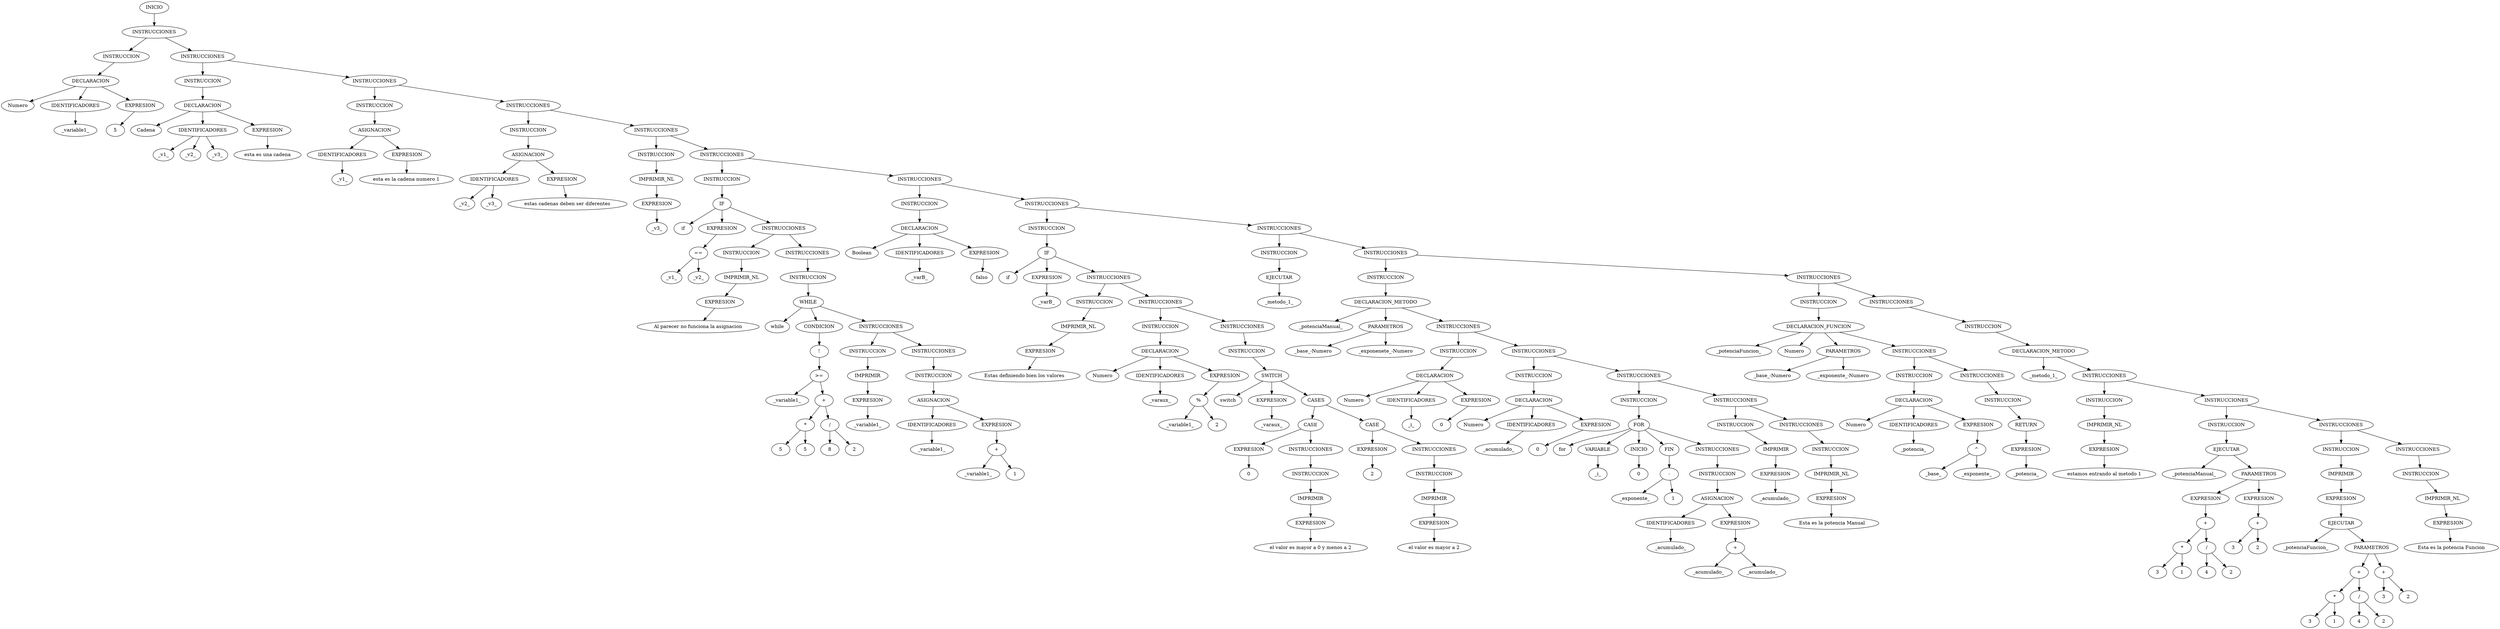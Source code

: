 digraph G { 
graph [shape = circle];
node0[label="INICIO"];
node1[label="INSTRUCCIONES"];
node2[label="INSTRUCCION"];
node3[label="INSTRUCCIONES"];
node4[label="DECLARACION"];
node5[label="Numero"];
node6[label="IDENTIFICADORES"];
node7[label="_variable1_"];
node8[label="EXPRESION"];
node9[label="5"];
node10[label="INSTRUCCION"];
node11[label="INSTRUCCIONES"];
node12[label="DECLARACION"];
node13[label="Cadena"];
node14[label="IDENTIFICADORES"];
node15[label="_v1_"];
node16[label="_v2_"];
node17[label="_v3_"];
node18[label="EXPRESION"];
node19[label="esta es una cadena"];
node20[label="INSTRUCCION"];
node21[label="INSTRUCCIONES"];
node22[label="ASIGNACION"];
node23[label="IDENTIFICADORES"];
node24[label="_v1_"];
node25[label="EXPRESION"];
node26[label="esta es la cadena numero 1"];
node27[label="INSTRUCCION"];
node28[label="INSTRUCCIONES"];
node29[label="ASIGNACION"];
node30[label="IDENTIFICADORES"];
node31[label="_v2_"];
node32[label="_v3_"];
node33[label="EXPRESION"];
node34[label="estas cadenas deben ser diferentes"];
node35[label="INSTRUCCION"];
node36[label="INSTRUCCIONES"];
node37[label="IMPRIMIR_NL"];
node38[label="EXPRESION"];
node39[label="_v3_"];
node40[label="INSTRUCCION"];
node41[label="INSTRUCCIONES"];
node42[label="IF"];
node43[label="if"];
node44[label="EXPRESION"];
node45[label="=="];
node46[label="_v1_"];
node47[label="_v2_"];
node48[label="INSTRUCCIONES"];
node49[label="INSTRUCCION"];
node50[label="INSTRUCCIONES"];
node51[label="IMPRIMIR_NL"];
node52[label="EXPRESION"];
node53[label="Al parecer no funciona la asignacion"];
node54[label="INSTRUCCION"];
node55[label="WHILE"];
node56[label="while"];
node57[label="CONDICION"];
node58[label="!"];
node59[label=">="];
node60[label="_variable1_"];
node61[label="+"];
node62[label="*"];
node63[label="5"];
node64[label="5"];
node65[label="/"];
node66[label="8"];
node67[label="2"];
node68[label="INSTRUCCIONES"];
node69[label="INSTRUCCION"];
node70[label="INSTRUCCIONES"];
node71[label="IMPRIMIR"];
node72[label="EXPRESION"];
node73[label="_variable1_"];
node74[label="INSTRUCCION"];
node75[label="ASIGNACION"];
node76[label="IDENTIFICADORES"];
node77[label="_variable1_"];
node78[label="EXPRESION"];
node79[label="+"];
node80[label="_variable1_"];
node81[label="1"];
node82[label="INSTRUCCION"];
node83[label="INSTRUCCIONES"];
node84[label="DECLARACION"];
node85[label="Boolean"];
node86[label="IDENTIFICADORES"];
node87[label="_varB_"];
node88[label="EXPRESION"];
node89[label="falso"];
node90[label="INSTRUCCION"];
node91[label="INSTRUCCIONES"];
node92[label="IF"];
node93[label="if"];
node94[label="EXPRESION"];
node95[label="_varB_"];
node96[label="INSTRUCCIONES"];
node97[label="INSTRUCCION"];
node98[label="INSTRUCCIONES"];
node99[label="IMPRIMIR_NL"];
node100[label="EXPRESION"];
node101[label="Estas definiendo bien los valores"];
node102[label="INSTRUCCION"];
node103[label="INSTRUCCIONES"];
node104[label="DECLARACION"];
node105[label="Numero"];
node106[label="IDENTIFICADORES"];
node107[label="_varaux_"];
node108[label="EXPRESION"];
node109[label="%"];
node110[label="_variable1_"];
node111[label="2"];
node112[label="INSTRUCCION"];
node113[label="SWITCH"];
node114[label="switch"];
node115[label="EXPRESION"];
node116[label="_varaux_"];
node117[label="CASES"];
node118[label="CASE"];
node119[label="EXPRESION"];
node120[label="0"];
node121[label="INSTRUCCIONES"];
node122[label="INSTRUCCION"];
node123[label="IMPRIMIR"];
node124[label="EXPRESION"];
node125[label="el valor es mayor a 0 y menos a 2"];
node126[label="CASE"];
node127[label="EXPRESION"];
node128[label="2"];
node129[label="INSTRUCCIONES"];
node130[label="INSTRUCCION"];
node131[label="IMPRIMIR"];
node132[label="EXPRESION"];
node133[label="el valor es mayor a 2"];
node134[label="INSTRUCCION"];
node135[label="INSTRUCCIONES"];
node136[label="EJECUTAR"];
node137[label="_metodo_1_"];
node138[label="INSTRUCCION"];
node139[label="INSTRUCCIONES"];
node140[label="DECLARACION_METODO"];
node141[label="_potenciaManual_"];
node142[label="PARAMETROS"];
node143[label="_base_-Numero"];
node144[label="_exponenete_-Numero"];
node145[label="INSTRUCCIONES"];
node146[label="INSTRUCCION"];
node147[label="INSTRUCCIONES"];
node148[label="DECLARACION"];
node149[label="Numero"];
node150[label="IDENTIFICADORES"];
node151[label="_i_"];
node152[label="EXPRESION"];
node153[label="0"];
node154[label="INSTRUCCION"];
node155[label="INSTRUCCIONES"];
node156[label="DECLARACION"];
node157[label="Numero"];
node158[label="IDENTIFICADORES"];
node159[label="_acumulado_"];
node160[label="EXPRESION"];
node161[label="0"];
node162[label="INSTRUCCION"];
node163[label="INSTRUCCIONES"];
node164[label="FOR"];
node165[label="for"];
node166[label="VARIABLE"];
node167[label="_i_"];
node168[label="INICIO"];
node169[label="0"];
node170[label="FIN"];
node171[label="-"];
node172[label="_exponente_"];
node173[label="1"];
node174[label="INSTRUCCIONES"];
node175[label="INSTRUCCION"];
node176[label="ASIGNACION"];
node177[label="IDENTIFICADORES"];
node178[label="_acumulado_"];
node179[label="EXPRESION"];
node180[label="+"];
node181[label="_acumulado_"];
node182[label="_acumulado_"];
node183[label="INSTRUCCION"];
node184[label="INSTRUCCIONES"];
node185[label="IMPRIMIR"];
node186[label="EXPRESION"];
node187[label="_acumulado_"];
node188[label="INSTRUCCION"];
node189[label="IMPRIMIR_NL"];
node190[label="EXPRESION"];
node191[label=" Esta es la potencia Manual"];
node192[label="INSTRUCCION"];
node193[label="INSTRUCCIONES"];
node194[label="DECLARACION_FUNCION"];
node195[label="_potenciaFuncion_"];
node196[label="Numero"];
node197[label="PARAMETROS"];
node198[label="_base_-Numero"];
node199[label="_exponente_-Numero"];
node200[label="INSTRUCCIONES"];
node201[label="INSTRUCCION"];
node202[label="INSTRUCCIONES"];
node203[label="DECLARACION"];
node204[label="Numero"];
node205[label="IDENTIFICADORES"];
node206[label="_potencia_"];
node207[label="EXPRESION"];
node208[label="^"];
node209[label="_base_"];
node210[label="_exponente_"];
node211[label="INSTRUCCION"];
node212[label="RETURN"];
node213[label="EXPRESION"];
node214[label="_potencia_"];
node215[label="INSTRUCCION"];
node216[label="DECLARACION_METODO"];
node217[label="_metodo_1_"];
node218[label="INSTRUCCIONES"];
node219[label="INSTRUCCION"];
node220[label="INSTRUCCIONES"];
node221[label="IMPRIMIR_NL"];
node222[label="EXPRESION"];
node223[label="estamos entrando al metodo 1"];
node224[label="INSTRUCCION"];
node225[label="INSTRUCCIONES"];
node226[label="EJECUTAR"];
node227[label="_potenciaManual_"];
node228[label="PARAMETROS"];
node229[label="EXPRESION"];
node230[label="+"];
node231[label="*"];
node232[label="3"];
node233[label="1"];
node234[label="/"];
node235[label="4"];
node236[label="2"];
node237[label="EXPRESION"];
node238[label="+"];
node239[label="3"];
node240[label="2"];
node241[label="INSTRUCCION"];
node242[label="INSTRUCCIONES"];
node243[label="IMPRIMIR"];
node244[label="EXPRESION"];
node245[label="EJECUTAR"];
node246[label="_potenciaFuncion_"];
node247[label="PARAMETROS"];
node248[label="+"];
node249[label="*"];
node250[label="3"];
node251[label="1"];
node252[label="/"];
node253[label="4"];
node254[label="2"];
node255[label="+"];
node256[label="3"];
node257[label="2"];
node258[label="INSTRUCCION"];
node259[label="IMPRIMIR_NL"];
node260[label="EXPRESION"];
node261[label="Esta es la potencia Funcion"];
node0->node1
node1->node2
node1->node3
node2->node4
node4->node5
node4->node6
node6->node7
node4->node8
node8->node9
node3->node10
node3->node11
node10->node12
node12->node13
node12->node14
node14->node15
node14->node16
node14->node17
node12->node18
node18->node19
node11->node20
node11->node21
node20->node22
node22->node23
node23->node24
node22->node25
node25->node26
node21->node27
node21->node28
node27->node29
node29->node30
node30->node31
node30->node32
node29->node33
node33->node34
node28->node35
node28->node36
node35->node37
node37->node38
node38->node39
node36->node40
node36->node41
node40->node42
node42->node43
node42->node44
node44->node45
node45->node46
node45->node47
node42->node48
node48->node49
node48->node50
node49->node51
node51->node52
node52->node53
node50->node54
node54->node55
node55->node56
node55->node57
node57->node58
node58->node59
node59->node60
node59->node61
node61->node62
node62->node63
node62->node64
node61->node65
node65->node66
node65->node67
node55->node68
node68->node69
node68->node70
node69->node71
node71->node72
node72->node73
node70->node74
node74->node75
node75->node76
node76->node77
node75->node78
node78->node79
node79->node80
node79->node81
node41->node82
node41->node83
node82->node84
node84->node85
node84->node86
node86->node87
node84->node88
node88->node89
node83->node90
node83->node91
node90->node92
node92->node93
node92->node94
node94->node95
node92->node96
node96->node97
node96->node98
node97->node99
node99->node100
node100->node101
node98->node102
node98->node103
node102->node104
node104->node105
node104->node106
node106->node107
node104->node108
node108->node109
node109->node110
node109->node111
node103->node112
node112->node113
node113->node114
node113->node115
node115->node116
node113->node117
node117->node118
node118->node119
node119->node120
node118->node121
node121->node122
node122->node123
node123->node124
node124->node125
node117->node126
node126->node127
node127->node128
node126->node129
node129->node130
node130->node131
node131->node132
node132->node133
node91->node134
node91->node135
node134->node136
node136->node137
node135->node138
node135->node139
node138->node140
node140->node141
node140->node142
node142->node143
node142->node144
node140->node145
node145->node146
node145->node147
node146->node148
node148->node149
node148->node150
node150->node151
node148->node152
node152->node153
node147->node154
node147->node155
node154->node156
node156->node157
node156->node158
node158->node159
node156->node160
node160->node161
node155->node162
node155->node163
node162->node164
node164->node165
node164->node166
node166->node167
node164->node168
node168->node169
node164->node170
node170->node171
node171->node172
node171->node173
node164->node174
node174->node175
node175->node176
node176->node177
node177->node178
node176->node179
node179->node180
node180->node181
node180->node182
node163->node183
node163->node184
node183->node185
node185->node186
node186->node187
node184->node188
node188->node189
node189->node190
node190->node191
node139->node192
node139->node193
node192->node194
node194->node195
node194->node196
node194->node197
node197->node198
node197->node199
node194->node200
node200->node201
node200->node202
node201->node203
node203->node204
node203->node205
node205->node206
node203->node207
node207->node208
node208->node209
node208->node210
node202->node211
node211->node212
node212->node213
node213->node214
node193->node215
node215->node216
node216->node217
node216->node218
node218->node219
node218->node220
node219->node221
node221->node222
node222->node223
node220->node224
node220->node225
node224->node226
node226->node227
node226->node228
node228->node229
node229->node230
node230->node231
node231->node232
node231->node233
node230->node234
node234->node235
node234->node236
node228->node237
node237->node238
node238->node239
node238->node240
node225->node241
node225->node242
node241->node243
node243->node244
node244->node245
node245->node246
node245->node247
node247->node248
node248->node249
node249->node250
node249->node251
node248->node252
node252->node253
node252->node254
node247->node255
node255->node256
node255->node257
node242->node258
node258->node259
node259->node260
node260->node261

}